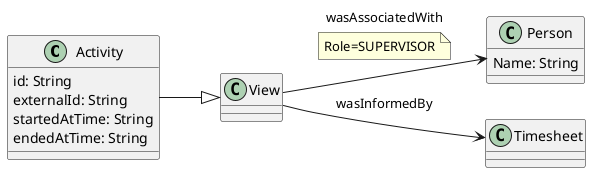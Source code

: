 @startuml

left to right direction

' core types

class Activity
Activity : id: String
Activity : externalId: String
Activity : startedAtTime: String
Activity : endedAtTime: String

' domain classes

class Person
Person : Name: String

class Timesheet

class View

' types

Activity --|> View

' relations

View --> Timesheet : wasInformedBy
View --> Person : wasAssociatedWith
note on link: Role=SUPERVISOR

@enduml
